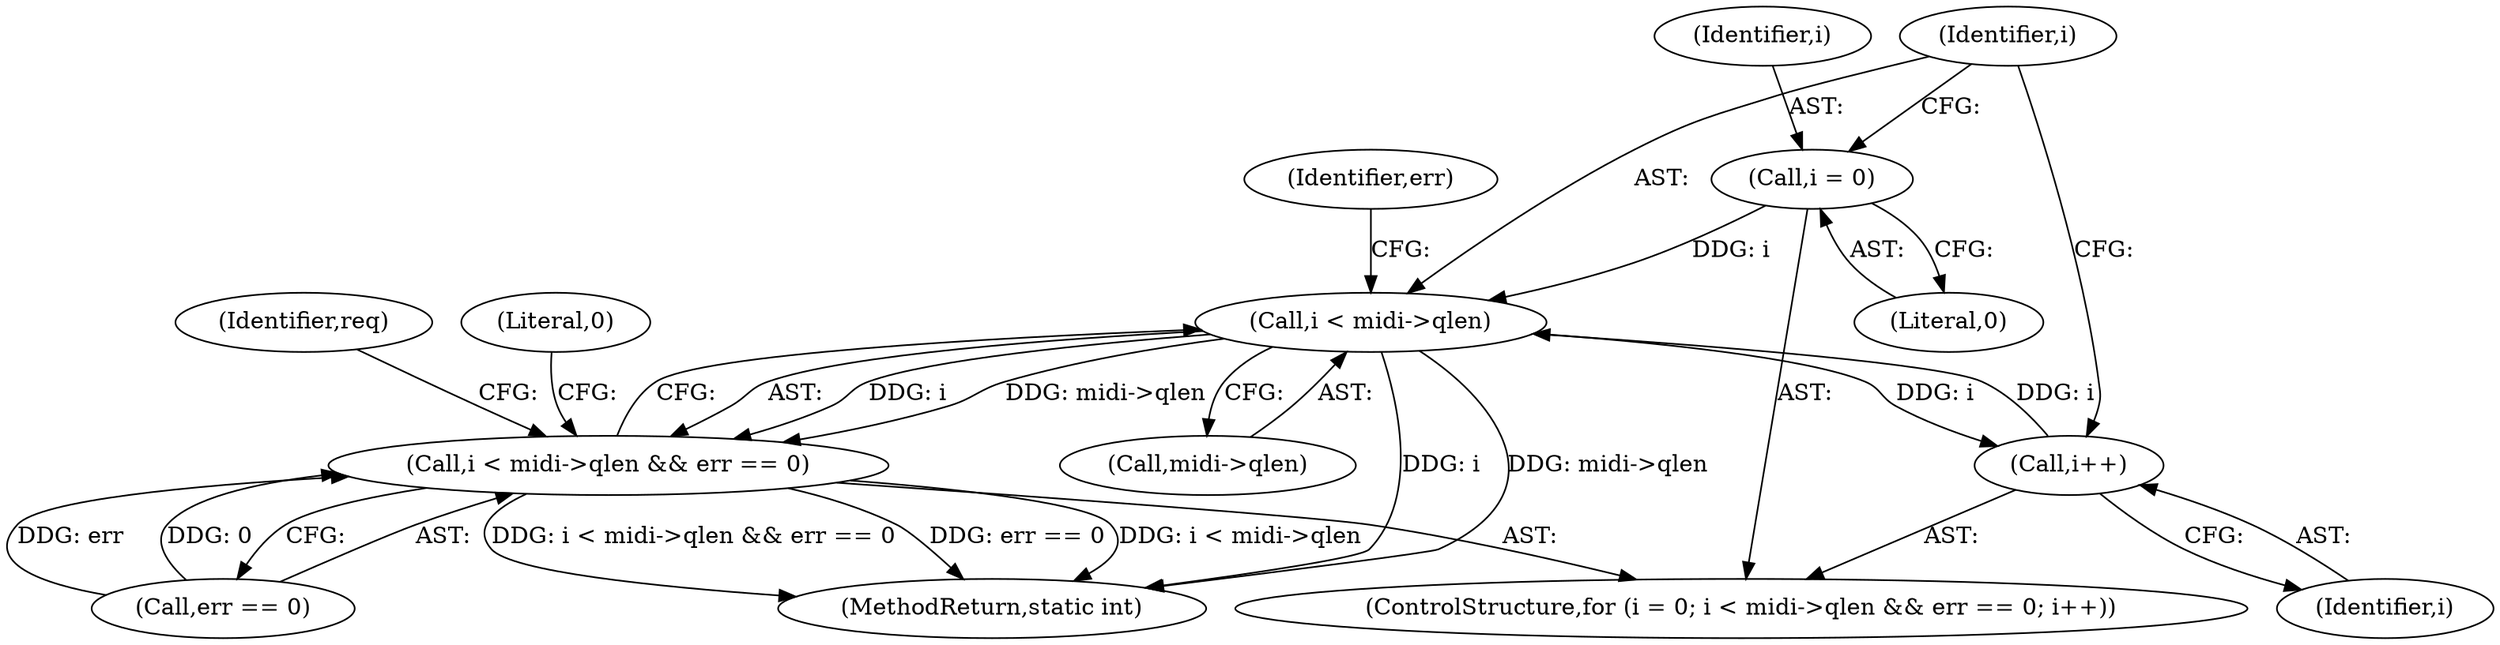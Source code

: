 digraph "0_linux_7fafcfdf6377b18b2a726ea554d6e593ba44349f@pointer" {
"1000192" [label="(Call,i < midi->qlen)"];
"1000200" [label="(Call,i++)"];
"1000192" [label="(Call,i < midi->qlen)"];
"1000188" [label="(Call,i = 0)"];
"1000191" [label="(Call,i < midi->qlen && err == 0)"];
"1000201" [label="(Identifier,i)"];
"1000197" [label="(Call,err == 0)"];
"1000205" [label="(Identifier,req)"];
"1000192" [label="(Call,i < midi->qlen)"];
"1000188" [label="(Call,i = 0)"];
"1000198" [label="(Identifier,err)"];
"1000187" [label="(ControlStructure,for (i = 0; i < midi->qlen && err == 0; i++))"];
"1000189" [label="(Identifier,i)"];
"1000190" [label="(Literal,0)"];
"1000193" [label="(Identifier,i)"];
"1000191" [label="(Call,i < midi->qlen && err == 0)"];
"1000200" [label="(Call,i++)"];
"1000253" [label="(Literal,0)"];
"1000194" [label="(Call,midi->qlen)"];
"1000254" [label="(MethodReturn,static int)"];
"1000192" -> "1000191"  [label="AST: "];
"1000192" -> "1000194"  [label="CFG: "];
"1000193" -> "1000192"  [label="AST: "];
"1000194" -> "1000192"  [label="AST: "];
"1000198" -> "1000192"  [label="CFG: "];
"1000191" -> "1000192"  [label="CFG: "];
"1000192" -> "1000254"  [label="DDG: midi->qlen"];
"1000192" -> "1000254"  [label="DDG: i"];
"1000192" -> "1000191"  [label="DDG: i"];
"1000192" -> "1000191"  [label="DDG: midi->qlen"];
"1000200" -> "1000192"  [label="DDG: i"];
"1000188" -> "1000192"  [label="DDG: i"];
"1000192" -> "1000200"  [label="DDG: i"];
"1000200" -> "1000187"  [label="AST: "];
"1000200" -> "1000201"  [label="CFG: "];
"1000201" -> "1000200"  [label="AST: "];
"1000193" -> "1000200"  [label="CFG: "];
"1000188" -> "1000187"  [label="AST: "];
"1000188" -> "1000190"  [label="CFG: "];
"1000189" -> "1000188"  [label="AST: "];
"1000190" -> "1000188"  [label="AST: "];
"1000193" -> "1000188"  [label="CFG: "];
"1000191" -> "1000187"  [label="AST: "];
"1000191" -> "1000197"  [label="CFG: "];
"1000197" -> "1000191"  [label="AST: "];
"1000205" -> "1000191"  [label="CFG: "];
"1000253" -> "1000191"  [label="CFG: "];
"1000191" -> "1000254"  [label="DDG: i < midi->qlen && err == 0"];
"1000191" -> "1000254"  [label="DDG: err == 0"];
"1000191" -> "1000254"  [label="DDG: i < midi->qlen"];
"1000197" -> "1000191"  [label="DDG: err"];
"1000197" -> "1000191"  [label="DDG: 0"];
}
